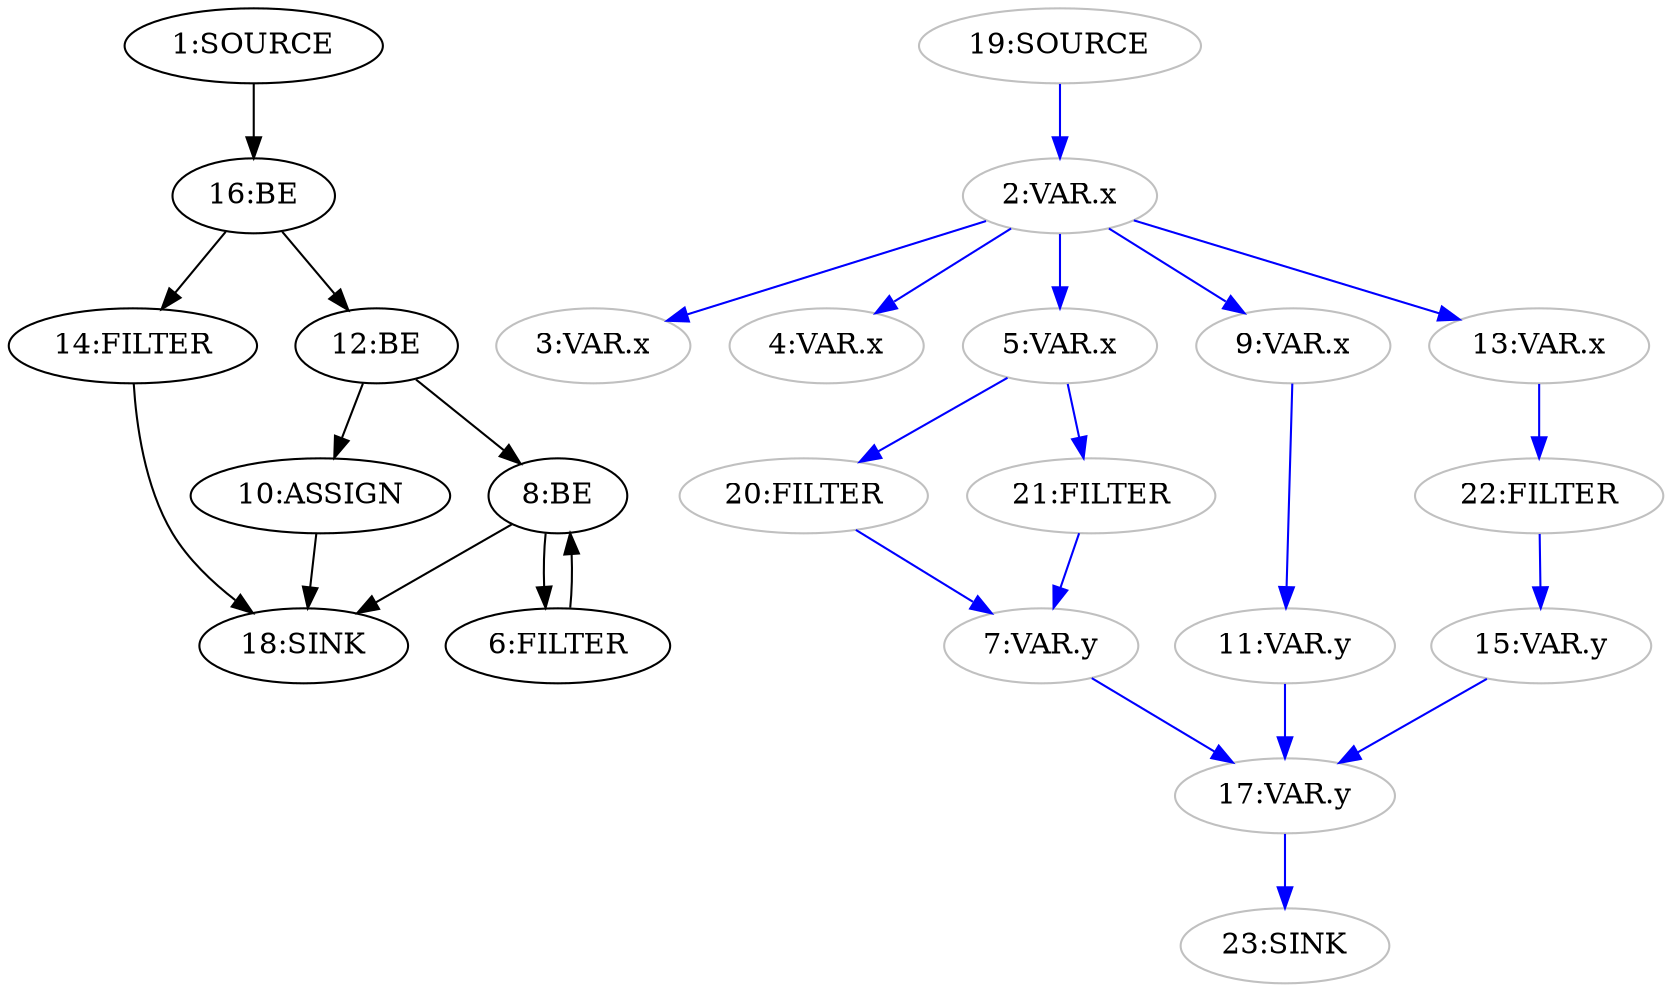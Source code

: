 digraph {
  n10 [label="10:ASSIGN"];
  n8 [label="8:BE"];
  n16 [label="16:BE"];
  n12 [label="12:BE"];
  n6 [label="6:FILTER"];
  n14 [label="14:FILTER"];
  n1 [label="1:SOURCE"];
  n18 [label="18:SINK"];
  n2 [label="2:VAR.x" color="grey"];
  n3 [label="3:VAR.x" color="grey"];
  n4 [label="4:VAR.x" color="grey"];
  n5 [label="5:VAR.x" color="grey"];
  n7 [label="7:VAR.y" color="grey"];
  n9 [label="9:VAR.x" color="grey"];
  n11 [label="11:VAR.y" color="grey"];
  n13 [label="13:VAR.x" color="grey"];
  n15 [label="15:VAR.y" color="grey"];
  n17 [label="17:VAR.y" color="grey"];
  n19 [label="19:SOURCE" color="grey"];
  n20 [label="20:FILTER" color="grey"];
  n21 [label="21:FILTER" color="grey"];
  n22 [label="22:FILTER" color="grey"];
  n23 [label="23:SINK" color="grey"];
  n1 -> n16 [color="black"];
  n6 -> n8 [color="black"];
  n8 -> n6 [color="black"];
  n8 -> n18 [color="black"];
  n10 -> n18 [color="black"];
  n12 -> n8 [color="black"];
  n12 -> n10 [color="black"];
  n14 -> n18 [color="black"];
  n16 -> n12 [color="black"];
  n16 -> n14 [color="black"];
  n2 -> n3 [color="blue"];
  n2 -> n4 [color="blue"];
  n2 -> n5 [color="blue"];
  n2 -> n9 [color="blue"];
  n2 -> n13 [color="blue"];
  n5 -> n20 [color="blue"];
  n5 -> n21 [color="blue"];
  n7 -> n17 [color="blue"];
  n9 -> n11 [color="blue"];
  n11 -> n17 [color="blue"];
  n13 -> n22 [color="blue"];
  n15 -> n17 [color="blue"];
  n17 -> n23 [color="blue"];
  n19 -> n2 [color="blue"];
  n20 -> n7 [color="blue"];
  n21 -> n7 [color="blue"];
  n22 -> n15 [color="blue"];
}
